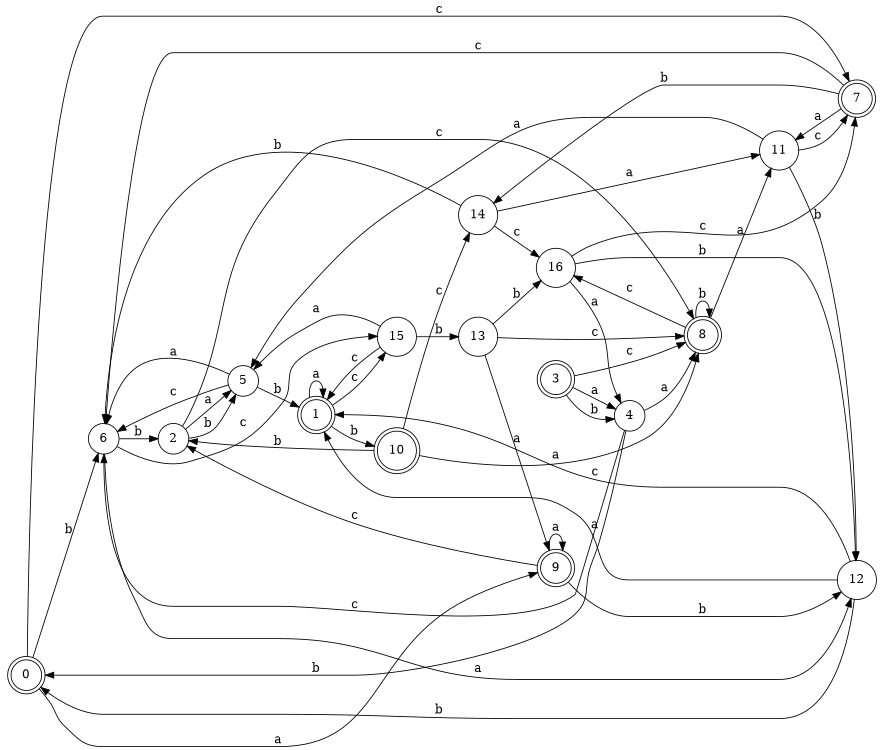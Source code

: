 digraph n14_6 {
__start0 [label="" shape="none"];

rankdir=LR;
size="8,5";

s0 [style="rounded,filled", color="black", fillcolor="white" shape="doublecircle", label="0"];
s1 [style="rounded,filled", color="black", fillcolor="white" shape="doublecircle", label="1"];
s2 [style="filled", color="black", fillcolor="white" shape="circle", label="2"];
s3 [style="rounded,filled", color="black", fillcolor="white" shape="doublecircle", label="3"];
s4 [style="filled", color="black", fillcolor="white" shape="circle", label="4"];
s5 [style="filled", color="black", fillcolor="white" shape="circle", label="5"];
s6 [style="filled", color="black", fillcolor="white" shape="circle", label="6"];
s7 [style="rounded,filled", color="black", fillcolor="white" shape="doublecircle", label="7"];
s8 [style="rounded,filled", color="black", fillcolor="white" shape="doublecircle", label="8"];
s9 [style="rounded,filled", color="black", fillcolor="white" shape="doublecircle", label="9"];
s10 [style="rounded,filled", color="black", fillcolor="white" shape="doublecircle", label="10"];
s11 [style="filled", color="black", fillcolor="white" shape="circle", label="11"];
s12 [style="filled", color="black", fillcolor="white" shape="circle", label="12"];
s13 [style="filled", color="black", fillcolor="white" shape="circle", label="13"];
s14 [style="filled", color="black", fillcolor="white" shape="circle", label="14"];
s15 [style="filled", color="black", fillcolor="white" shape="circle", label="15"];
s16 [style="filled", color="black", fillcolor="white" shape="circle", label="16"];
s0 -> s9 [label="a"];
s0 -> s6 [label="b"];
s0 -> s7 [label="c"];
s1 -> s1 [label="a"];
s1 -> s10 [label="b"];
s1 -> s15 [label="c"];
s2 -> s5 [label="a"];
s2 -> s5 [label="b"];
s2 -> s8 [label="c"];
s3 -> s4 [label="a"];
s3 -> s4 [label="b"];
s3 -> s8 [label="c"];
s4 -> s8 [label="a"];
s4 -> s0 [label="b"];
s4 -> s6 [label="c"];
s5 -> s6 [label="a"];
s5 -> s1 [label="b"];
s5 -> s6 [label="c"];
s6 -> s12 [label="a"];
s6 -> s2 [label="b"];
s6 -> s15 [label="c"];
s7 -> s11 [label="a"];
s7 -> s14 [label="b"];
s7 -> s6 [label="c"];
s8 -> s11 [label="a"];
s8 -> s8 [label="b"];
s8 -> s16 [label="c"];
s9 -> s9 [label="a"];
s9 -> s12 [label="b"];
s9 -> s2 [label="c"];
s10 -> s8 [label="a"];
s10 -> s2 [label="b"];
s10 -> s14 [label="c"];
s11 -> s5 [label="a"];
s11 -> s12 [label="b"];
s11 -> s7 [label="c"];
s12 -> s1 [label="a"];
s12 -> s0 [label="b"];
s12 -> s1 [label="c"];
s13 -> s9 [label="a"];
s13 -> s16 [label="b"];
s13 -> s8 [label="c"];
s14 -> s11 [label="a"];
s14 -> s6 [label="b"];
s14 -> s16 [label="c"];
s15 -> s5 [label="a"];
s15 -> s13 [label="b"];
s15 -> s1 [label="c"];
s16 -> s4 [label="a"];
s16 -> s12 [label="b"];
s16 -> s7 [label="c"];

}